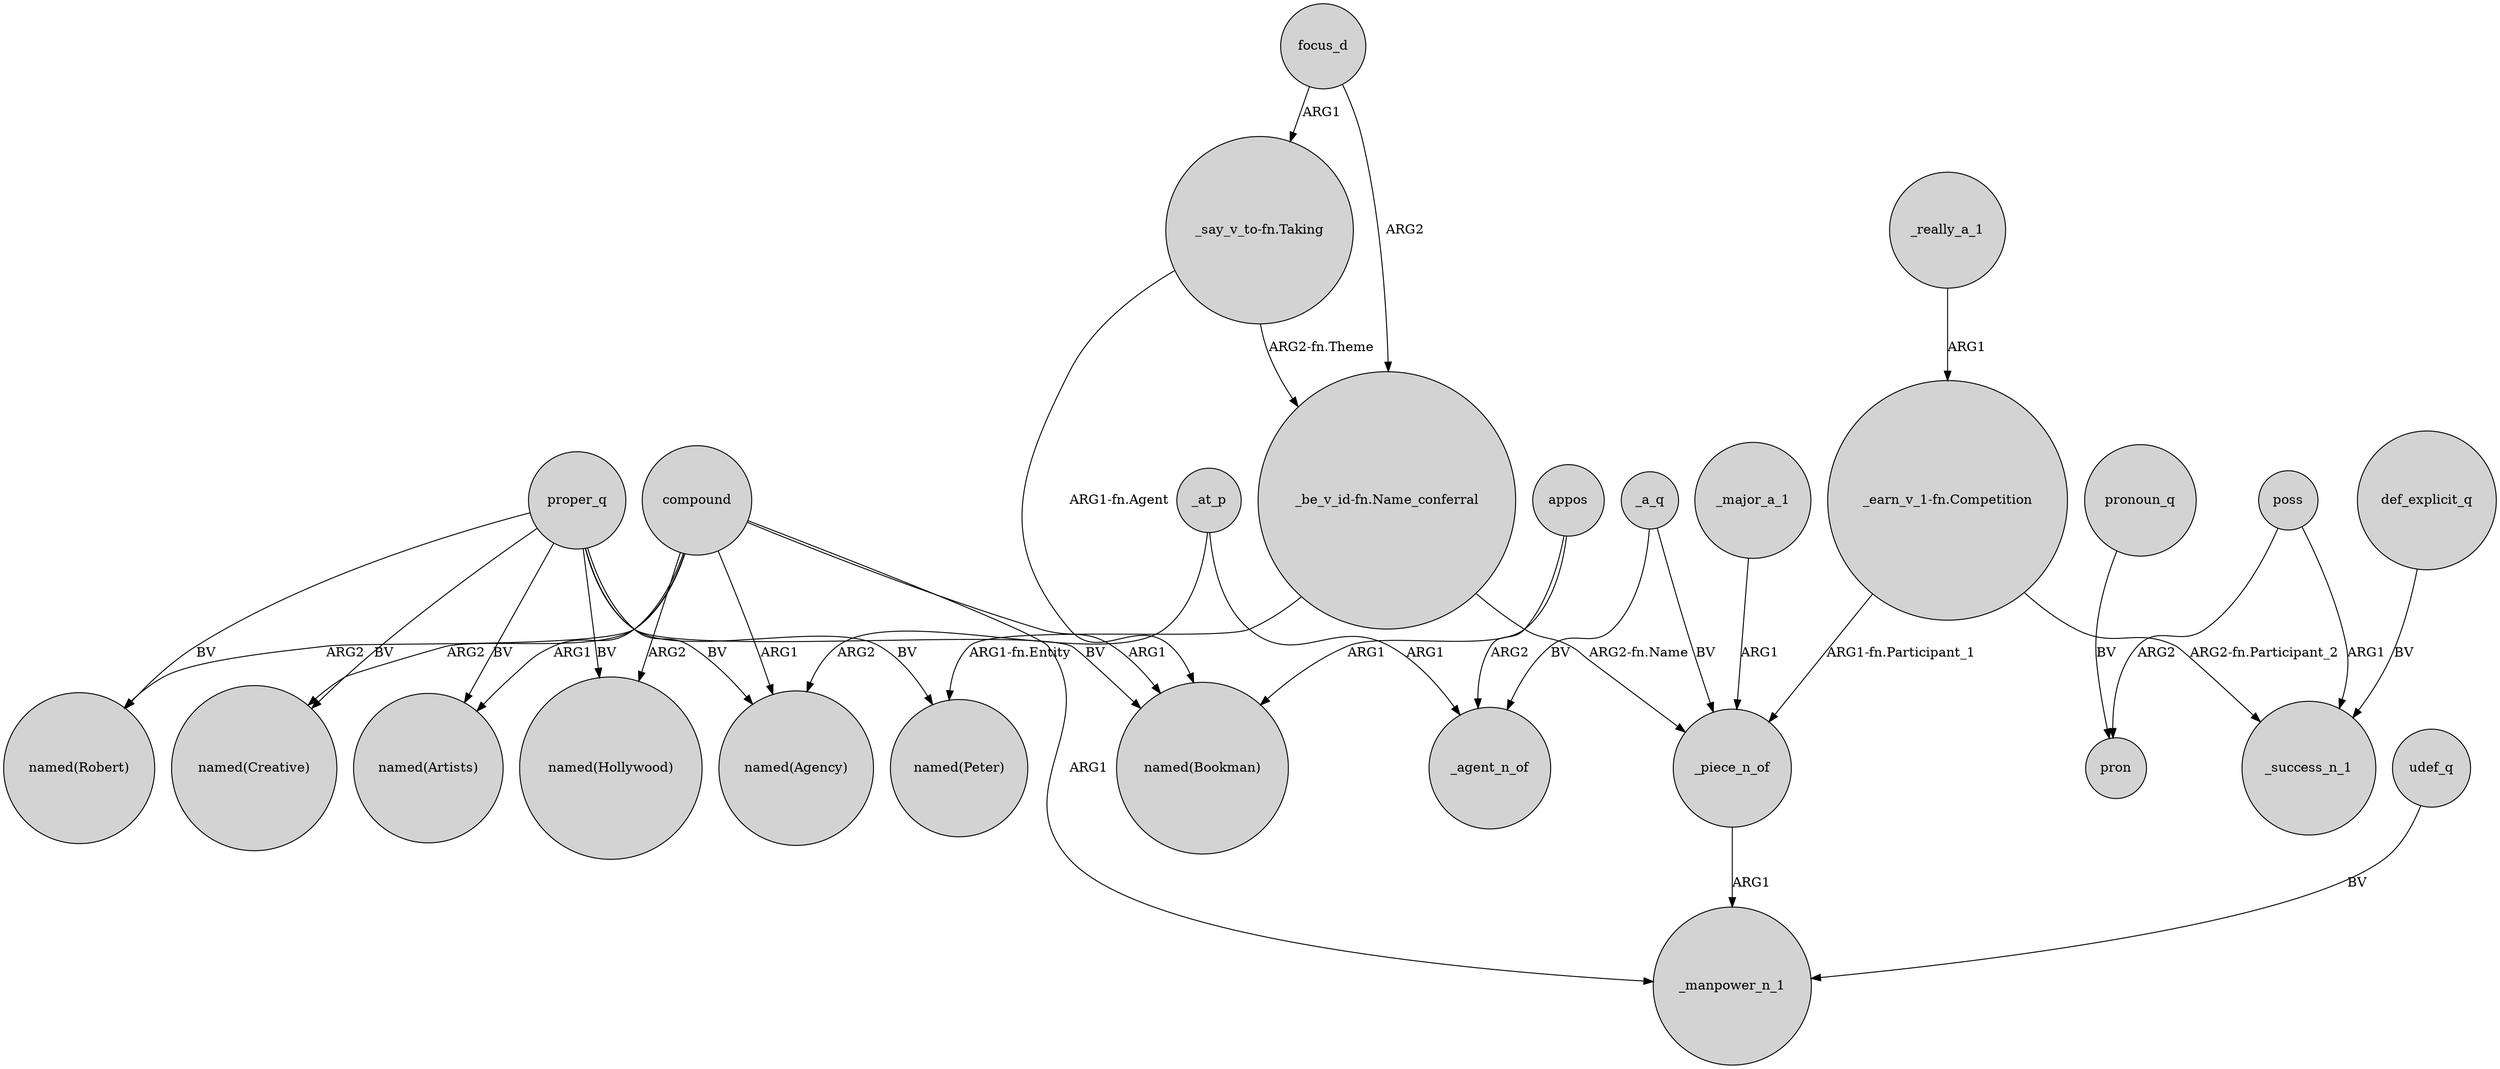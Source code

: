 digraph {
	node [shape=circle style=filled]
	"_be_v_id-fn.Name_conferral" -> "named(Peter)" [label="ARG1-fn.Entity"]
	_at_p -> "named(Agency)" [label=ARG2]
	_major_a_1 -> _piece_n_of [label=ARG1]
	appos -> "named(Bookman)" [label=ARG1]
	"_say_v_to-fn.Taking" -> "_be_v_id-fn.Name_conferral" [label="ARG2-fn.Theme"]
	proper_q -> "named(Hollywood)" [label=BV]
	udef_q -> _manpower_n_1 [label=BV]
	focus_d -> "_say_v_to-fn.Taking" [label=ARG1]
	compound -> "named(Creative)" [label=ARG2]
	proper_q -> "named(Peter)" [label=BV]
	"_earn_v_1-fn.Competition" -> _piece_n_of [label="ARG1-fn.Participant_1"]
	_at_p -> _agent_n_of [label=ARG1]
	compound -> "named(Artists)" [label=ARG1]
	_a_q -> _agent_n_of [label=BV]
	_really_a_1 -> "_earn_v_1-fn.Competition" [label=ARG1]
	poss -> _success_n_1 [label=ARG1]
	pronoun_q -> pron [label=BV]
	poss -> pron [label=ARG2]
	_a_q -> _piece_n_of [label=BV]
	"_earn_v_1-fn.Competition" -> _success_n_1 [label="ARG2-fn.Participant_2"]
	compound -> "named(Robert)" [label=ARG2]
	"_say_v_to-fn.Taking" -> "named(Bookman)" [label="ARG1-fn.Agent"]
	compound -> _manpower_n_1 [label=ARG1]
	compound -> "named(Agency)" [label=ARG1]
	proper_q -> "named(Creative)" [label=BV]
	proper_q -> "named(Artists)" [label=BV]
	proper_q -> "named(Bookman)" [label=BV]
	compound -> "named(Bookman)" [label=ARG1]
	proper_q -> "named(Robert)" [label=BV]
	appos -> _agent_n_of [label=ARG2]
	"_be_v_id-fn.Name_conferral" -> _piece_n_of [label="ARG2-fn.Name"]
	focus_d -> "_be_v_id-fn.Name_conferral" [label=ARG2]
	_piece_n_of -> _manpower_n_1 [label=ARG1]
	proper_q -> "named(Agency)" [label=BV]
	compound -> "named(Hollywood)" [label=ARG2]
	def_explicit_q -> _success_n_1 [label=BV]
}

